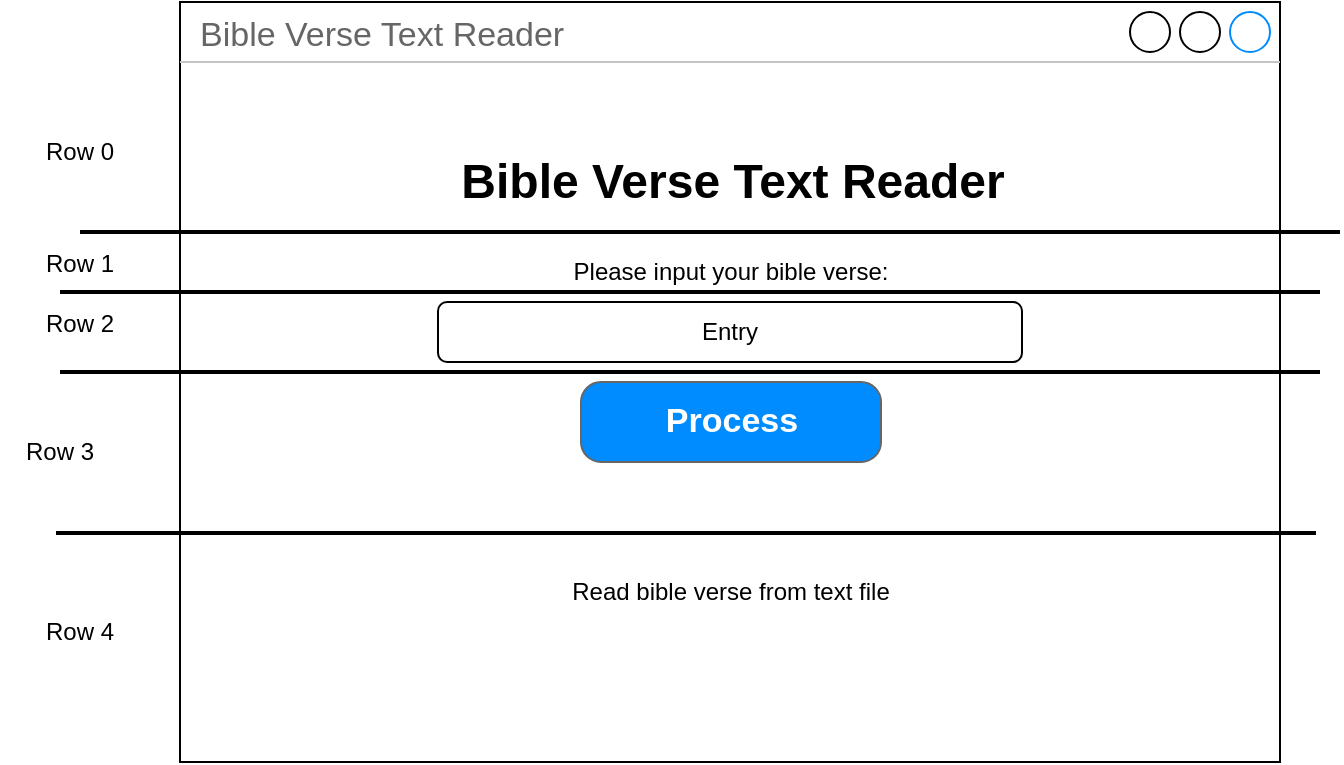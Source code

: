 <mxfile>
    <diagram id="oPUDNA8igev5Rzl0jLBP" name="Page-1">
        <mxGraphModel dx="1323" dy="597" grid="1" gridSize="10" guides="1" tooltips="1" connect="1" arrows="1" fold="1" page="1" pageScale="1" pageWidth="850" pageHeight="1100" math="0" shadow="0">
            <root>
                <mxCell id="0"/>
                <mxCell id="1" parent="0"/>
                <mxCell id="2" value="Bible Verse Text Reader" style="strokeWidth=1;shadow=0;dashed=0;align=center;html=1;shape=mxgraph.mockup.containers.window;align=left;verticalAlign=top;spacingLeft=8;strokeColor2=#008cff;strokeColor3=#c4c4c4;fontColor=#666666;mainText=;fontSize=17;labelBackgroundColor=none;whiteSpace=wrap;" vertex="1" parent="1">
                    <mxGeometry x="150" y="110" width="550" height="380" as="geometry"/>
                </mxCell>
                <mxCell id="3" value="Entry" style="rounded=1;whiteSpace=wrap;html=1;" vertex="1" parent="1">
                    <mxGeometry x="279" y="260" width="292" height="30" as="geometry"/>
                </mxCell>
                <mxCell id="4" value="Please input your bible verse:" style="text;html=1;align=center;verticalAlign=middle;whiteSpace=wrap;rounded=0;" vertex="1" parent="1">
                    <mxGeometry x="338" y="230" width="175" height="30" as="geometry"/>
                </mxCell>
                <mxCell id="5" value="Bible Verse Text Reader" style="text;strokeColor=none;fillColor=none;html=1;fontSize=24;fontStyle=1;verticalAlign=middle;align=center;" vertex="1" parent="1">
                    <mxGeometry x="375.5" y="180" width="100" height="40" as="geometry"/>
                </mxCell>
                <mxCell id="6" value="Process" style="strokeWidth=1;shadow=0;dashed=0;align=center;html=1;shape=mxgraph.mockup.buttons.button;strokeColor=#666666;fontColor=#ffffff;mainText=;buttonStyle=round;fontSize=17;fontStyle=1;fillColor=#008cff;whiteSpace=wrap;" vertex="1" parent="1">
                    <mxGeometry x="350.5" y="300" width="150" height="40" as="geometry"/>
                </mxCell>
                <mxCell id="7" value="Read bible verse from text file" style="text;html=1;align=center;verticalAlign=middle;whiteSpace=wrap;rounded=0;" vertex="1" parent="1">
                    <mxGeometry x="338" y="390" width="175" height="30" as="geometry"/>
                </mxCell>
                <mxCell id="9" value="" style="line;strokeWidth=2;html=1;" vertex="1" parent="1">
                    <mxGeometry x="100" y="220" width="630" height="10" as="geometry"/>
                </mxCell>
                <mxCell id="10" value="" style="line;strokeWidth=2;html=1;" vertex="1" parent="1">
                    <mxGeometry x="90" y="250" width="630" height="10" as="geometry"/>
                </mxCell>
                <mxCell id="11" value="" style="line;strokeWidth=2;html=1;" vertex="1" parent="1">
                    <mxGeometry x="90" y="290" width="630" height="10" as="geometry"/>
                </mxCell>
                <mxCell id="12" value="" style="line;strokeWidth=2;html=1;" vertex="1" parent="1">
                    <mxGeometry x="88" y="370" width="630" height="11" as="geometry"/>
                </mxCell>
                <mxCell id="14" value="Row 0" style="text;html=1;align=center;verticalAlign=middle;whiteSpace=wrap;rounded=0;" vertex="1" parent="1">
                    <mxGeometry x="70" y="170" width="60" height="30" as="geometry"/>
                </mxCell>
                <mxCell id="15" value="Row 1" style="text;html=1;align=center;verticalAlign=middle;whiteSpace=wrap;rounded=0;" vertex="1" parent="1">
                    <mxGeometry x="70" y="226" width="60" height="30" as="geometry"/>
                </mxCell>
                <mxCell id="16" value="Row 2" style="text;html=1;align=center;verticalAlign=middle;whiteSpace=wrap;rounded=0;" vertex="1" parent="1">
                    <mxGeometry x="70" y="256" width="60" height="30" as="geometry"/>
                </mxCell>
                <mxCell id="17" value="Row 3" style="text;html=1;align=center;verticalAlign=middle;whiteSpace=wrap;rounded=0;" vertex="1" parent="1">
                    <mxGeometry x="60" y="320" width="60" height="30" as="geometry"/>
                </mxCell>
                <mxCell id="18" value="Row 4" style="text;html=1;align=center;verticalAlign=middle;whiteSpace=wrap;rounded=0;" vertex="1" parent="1">
                    <mxGeometry x="70" y="410" width="60" height="30" as="geometry"/>
                </mxCell>
            </root>
        </mxGraphModel>
    </diagram>
</mxfile>